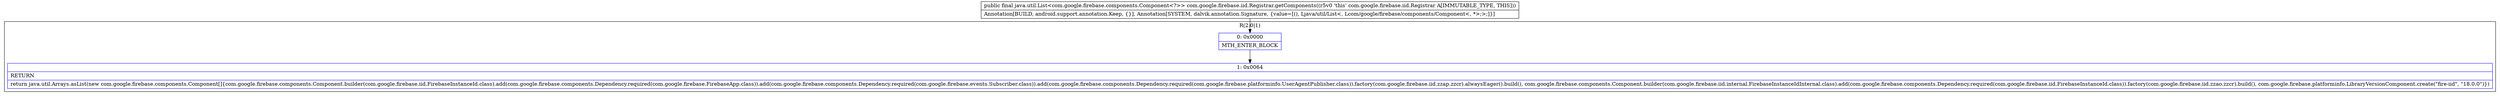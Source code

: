 digraph "CFG forcom.google.firebase.iid.Registrar.getComponents()Ljava\/util\/List;" {
subgraph cluster_Region_1513781109 {
label = "R(2:0|1)";
node [shape=record,color=blue];
Node_0 [shape=record,label="{0\:\ 0x0000|MTH_ENTER_BLOCK\l}"];
Node_1 [shape=record,label="{1\:\ 0x0064|RETURN\l|return java.util.Arrays.asList(new com.google.firebase.components.Component[]\{com.google.firebase.components.Component.builder(com.google.firebase.iid.FirebaseInstanceId.class).add(com.google.firebase.components.Dependency.required(com.google.firebase.FirebaseApp.class)).add(com.google.firebase.components.Dependency.required(com.google.firebase.events.Subscriber.class)).add(com.google.firebase.components.Dependency.required(com.google.firebase.platforminfo.UserAgentPublisher.class)).factory(com.google.firebase.iid.zzap.zzcr).alwaysEager().build(), com.google.firebase.components.Component.builder(com.google.firebase.iid.internal.FirebaseInstanceIdInternal.class).add(com.google.firebase.components.Dependency.required(com.google.firebase.iid.FirebaseInstanceId.class)).factory(com.google.firebase.iid.zzao.zzcr).build(), com.google.firebase.platforminfo.LibraryVersionComponent.create(\"fire\-iid\", \"18.0.0\")\})\l}"];
}
MethodNode[shape=record,label="{public final java.util.List\<com.google.firebase.components.Component\<?\>\> com.google.firebase.iid.Registrar.getComponents((r5v0 'this' com.google.firebase.iid.Registrar A[IMMUTABLE_TYPE, THIS]))  | Annotation[BUILD, android.support.annotation.Keep, \{\}], Annotation[SYSTEM, dalvik.annotation.Signature, \{value=[(), Ljava\/util\/List\<, Lcom\/google\/firebase\/components\/Component\<, *\>;\>;]\}]\l}"];
MethodNode -> Node_0;
Node_0 -> Node_1;
}

